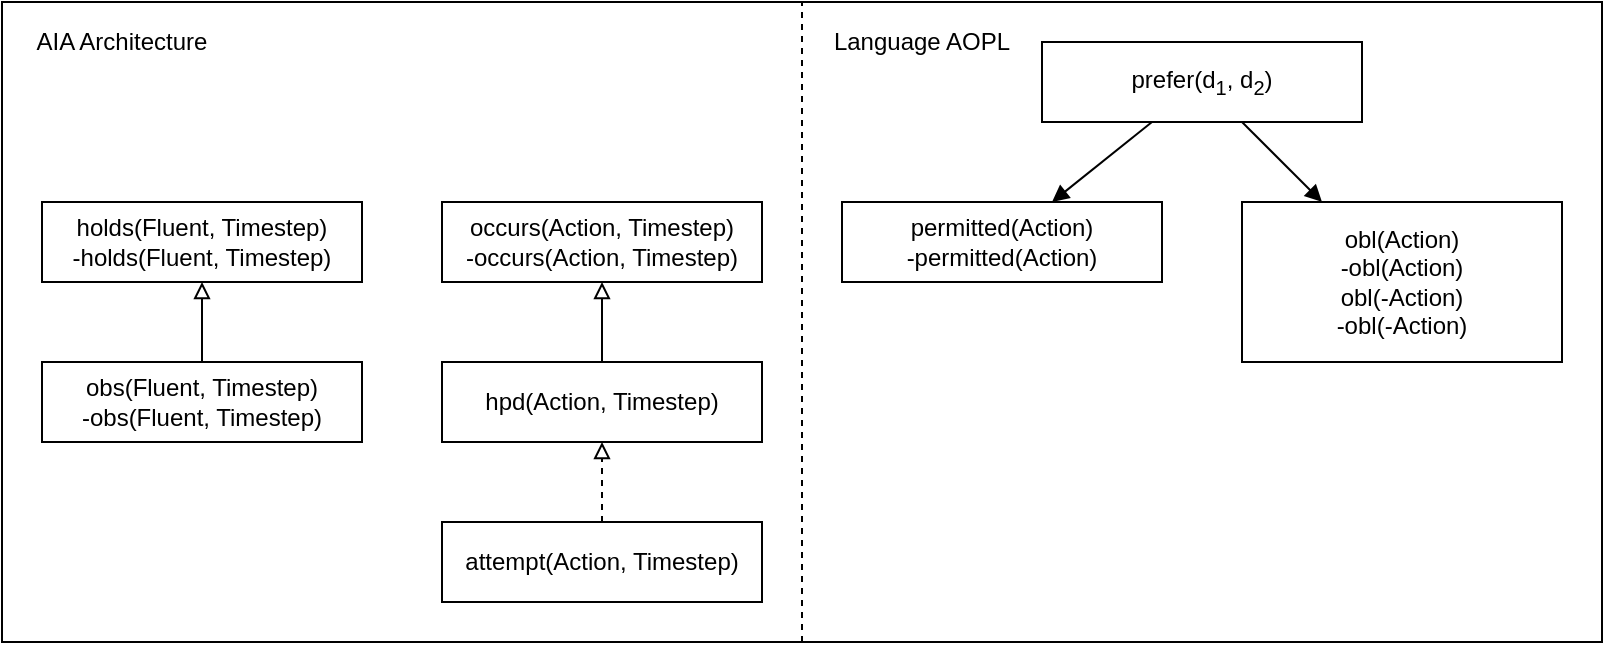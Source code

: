 <mxfile compressed="false" version="13.6.6" type="device">
  <diagram id="tvdHMeFh68qVYVZgIlrQ" name="Page-1">
    <mxGraphModel dx="890" dy="555" grid="1" gridSize="10" guides="1" tooltips="1" connect="1" arrows="1" fold="1" page="1" pageScale="1" pageWidth="1100" pageHeight="850" math="0" shadow="0">
      <root>
        <mxCell id="0" />
        <mxCell id="1" parent="0" />
        <mxCell id="-y82QBAuLwHXEhs3pHbw-3" value="&lt;div&gt;occurs(Action, Timestep)&lt;/div&gt;&lt;div&gt;-occurs(Action, Timestep)&lt;/div&gt;" style="rounded=0;whiteSpace=wrap;html=1;" vertex="1" parent="1">
          <mxGeometry x="280" y="240" width="160" height="40" as="geometry" />
        </mxCell>
        <mxCell id="-y82QBAuLwHXEhs3pHbw-4" value="&lt;div&gt;holds(Fluent, Timestep)&lt;/div&gt;&lt;div&gt;-holds(Fluent, Timestep)&lt;/div&gt;" style="rounded=0;whiteSpace=wrap;html=1;" vertex="1" parent="1">
          <mxGeometry x="80" y="240" width="160" height="40" as="geometry" />
        </mxCell>
        <mxCell id="-y82QBAuLwHXEhs3pHbw-5" value="&lt;div&gt;obs(Fluent, Timestep)&lt;/div&gt;&lt;div&gt;-obs(Fluent, Timestep)&lt;/div&gt;" style="rounded=0;whiteSpace=wrap;html=1;" vertex="1" parent="1">
          <mxGeometry x="80" y="320" width="160" height="40" as="geometry" />
        </mxCell>
        <mxCell id="-y82QBAuLwHXEhs3pHbw-6" value="hpd(Action, Timestep)" style="rounded=0;whiteSpace=wrap;html=1;" vertex="1" parent="1">
          <mxGeometry x="280" y="320" width="160" height="40" as="geometry" />
        </mxCell>
        <mxCell id="-y82QBAuLwHXEhs3pHbw-8" value="" style="endArrow=block;html=1;endFill=0;" edge="1" parent="1" source="-y82QBAuLwHXEhs3pHbw-5" target="-y82QBAuLwHXEhs3pHbw-4">
          <mxGeometry width="50" height="50" relative="1" as="geometry">
            <mxPoint x="530" y="350" as="sourcePoint" />
            <mxPoint x="580" y="300" as="targetPoint" />
          </mxGeometry>
        </mxCell>
        <mxCell id="-y82QBAuLwHXEhs3pHbw-9" value="" style="endArrow=block;html=1;endFill=0;" edge="1" parent="1" source="-y82QBAuLwHXEhs3pHbw-6" target="-y82QBAuLwHXEhs3pHbw-3">
          <mxGeometry width="50" height="50" relative="1" as="geometry">
            <mxPoint x="170" y="330" as="sourcePoint" />
            <mxPoint x="170" y="290" as="targetPoint" />
          </mxGeometry>
        </mxCell>
        <mxCell id="-y82QBAuLwHXEhs3pHbw-10" value="attempt(Action, Timestep)" style="rounded=0;whiteSpace=wrap;html=1;" vertex="1" parent="1">
          <mxGeometry x="280" y="400" width="160" height="40" as="geometry" />
        </mxCell>
        <mxCell id="-y82QBAuLwHXEhs3pHbw-11" value="" style="endArrow=block;html=1;endFill=0;dashed=1;" edge="1" parent="1" source="-y82QBAuLwHXEhs3pHbw-10" target="-y82QBAuLwHXEhs3pHbw-6">
          <mxGeometry width="50" height="50" relative="1" as="geometry">
            <mxPoint x="370" y="330" as="sourcePoint" />
            <mxPoint x="370" y="290" as="targetPoint" />
          </mxGeometry>
        </mxCell>
        <mxCell id="-y82QBAuLwHXEhs3pHbw-15" style="rounded=0;orthogonalLoop=1;jettySize=auto;html=1;endArrow=block;endFill=1;" edge="1" parent="1" source="-y82QBAuLwHXEhs3pHbw-14" target="-y82QBAuLwHXEhs3pHbw-12">
          <mxGeometry relative="1" as="geometry" />
        </mxCell>
        <mxCell id="-y82QBAuLwHXEhs3pHbw-12" value="&lt;div&gt;permitted(Action)&lt;/div&gt;&lt;div&gt;-permitted(Action)&lt;/div&gt;" style="rounded=0;whiteSpace=wrap;html=1;" vertex="1" parent="1">
          <mxGeometry x="480" y="240" width="160" height="40" as="geometry" />
        </mxCell>
        <mxCell id="-y82QBAuLwHXEhs3pHbw-13" value="&lt;div&gt;obl(Action)&lt;/div&gt;&lt;div&gt;-obl(Action)&lt;/div&gt;&lt;div&gt;obl(-Action)&lt;/div&gt;&lt;div&gt;-obl(-Action)&lt;/div&gt;" style="rounded=0;whiteSpace=wrap;html=1;" vertex="1" parent="1">
          <mxGeometry x="680" y="240" width="160" height="80" as="geometry" />
        </mxCell>
        <mxCell id="-y82QBAuLwHXEhs3pHbw-14" value="prefer(d&lt;sub&gt;1&lt;/sub&gt;, d&lt;sub&gt;2&lt;/sub&gt;)" style="rounded=0;whiteSpace=wrap;html=1;" vertex="1" parent="1">
          <mxGeometry x="580" y="160" width="160" height="40" as="geometry" />
        </mxCell>
        <mxCell id="-y82QBAuLwHXEhs3pHbw-19" style="rounded=0;orthogonalLoop=1;jettySize=auto;html=1;endArrow=block;endFill=1;" edge="1" parent="1" source="-y82QBAuLwHXEhs3pHbw-14" target="-y82QBAuLwHXEhs3pHbw-13">
          <mxGeometry relative="1" as="geometry">
            <mxPoint x="595" y="250" as="sourcePoint" />
            <mxPoint x="645" y="210" as="targetPoint" />
          </mxGeometry>
        </mxCell>
        <mxCell id="-y82QBAuLwHXEhs3pHbw-20" value="" style="rounded=0;whiteSpace=wrap;html=1;fillColor=none;" vertex="1" parent="1">
          <mxGeometry x="60" y="140" width="800" height="320" as="geometry" />
        </mxCell>
        <mxCell id="-y82QBAuLwHXEhs3pHbw-21" value="" style="endArrow=none;dashed=1;html=1;entryX=0.5;entryY=0;entryDx=0;entryDy=0;exitX=0.5;exitY=1;exitDx=0;exitDy=0;" edge="1" parent="1" source="-y82QBAuLwHXEhs3pHbw-20" target="-y82QBAuLwHXEhs3pHbw-20">
          <mxGeometry width="50" height="50" relative="1" as="geometry">
            <mxPoint x="450" y="330" as="sourcePoint" />
            <mxPoint x="500" y="280" as="targetPoint" />
          </mxGeometry>
        </mxCell>
        <mxCell id="-y82QBAuLwHXEhs3pHbw-22" value="AIA Architecture" style="text;html=1;strokeColor=none;fillColor=none;align=center;verticalAlign=middle;whiteSpace=wrap;rounded=0;" vertex="1" parent="1">
          <mxGeometry x="70" y="150" width="100" height="20" as="geometry" />
        </mxCell>
        <mxCell id="-y82QBAuLwHXEhs3pHbw-23" value="Language AOPL" style="text;html=1;strokeColor=none;fillColor=none;align=center;verticalAlign=middle;whiteSpace=wrap;rounded=0;" vertex="1" parent="1">
          <mxGeometry x="470" y="150" width="100" height="20" as="geometry" />
        </mxCell>
      </root>
    </mxGraphModel>
  </diagram>
</mxfile>
